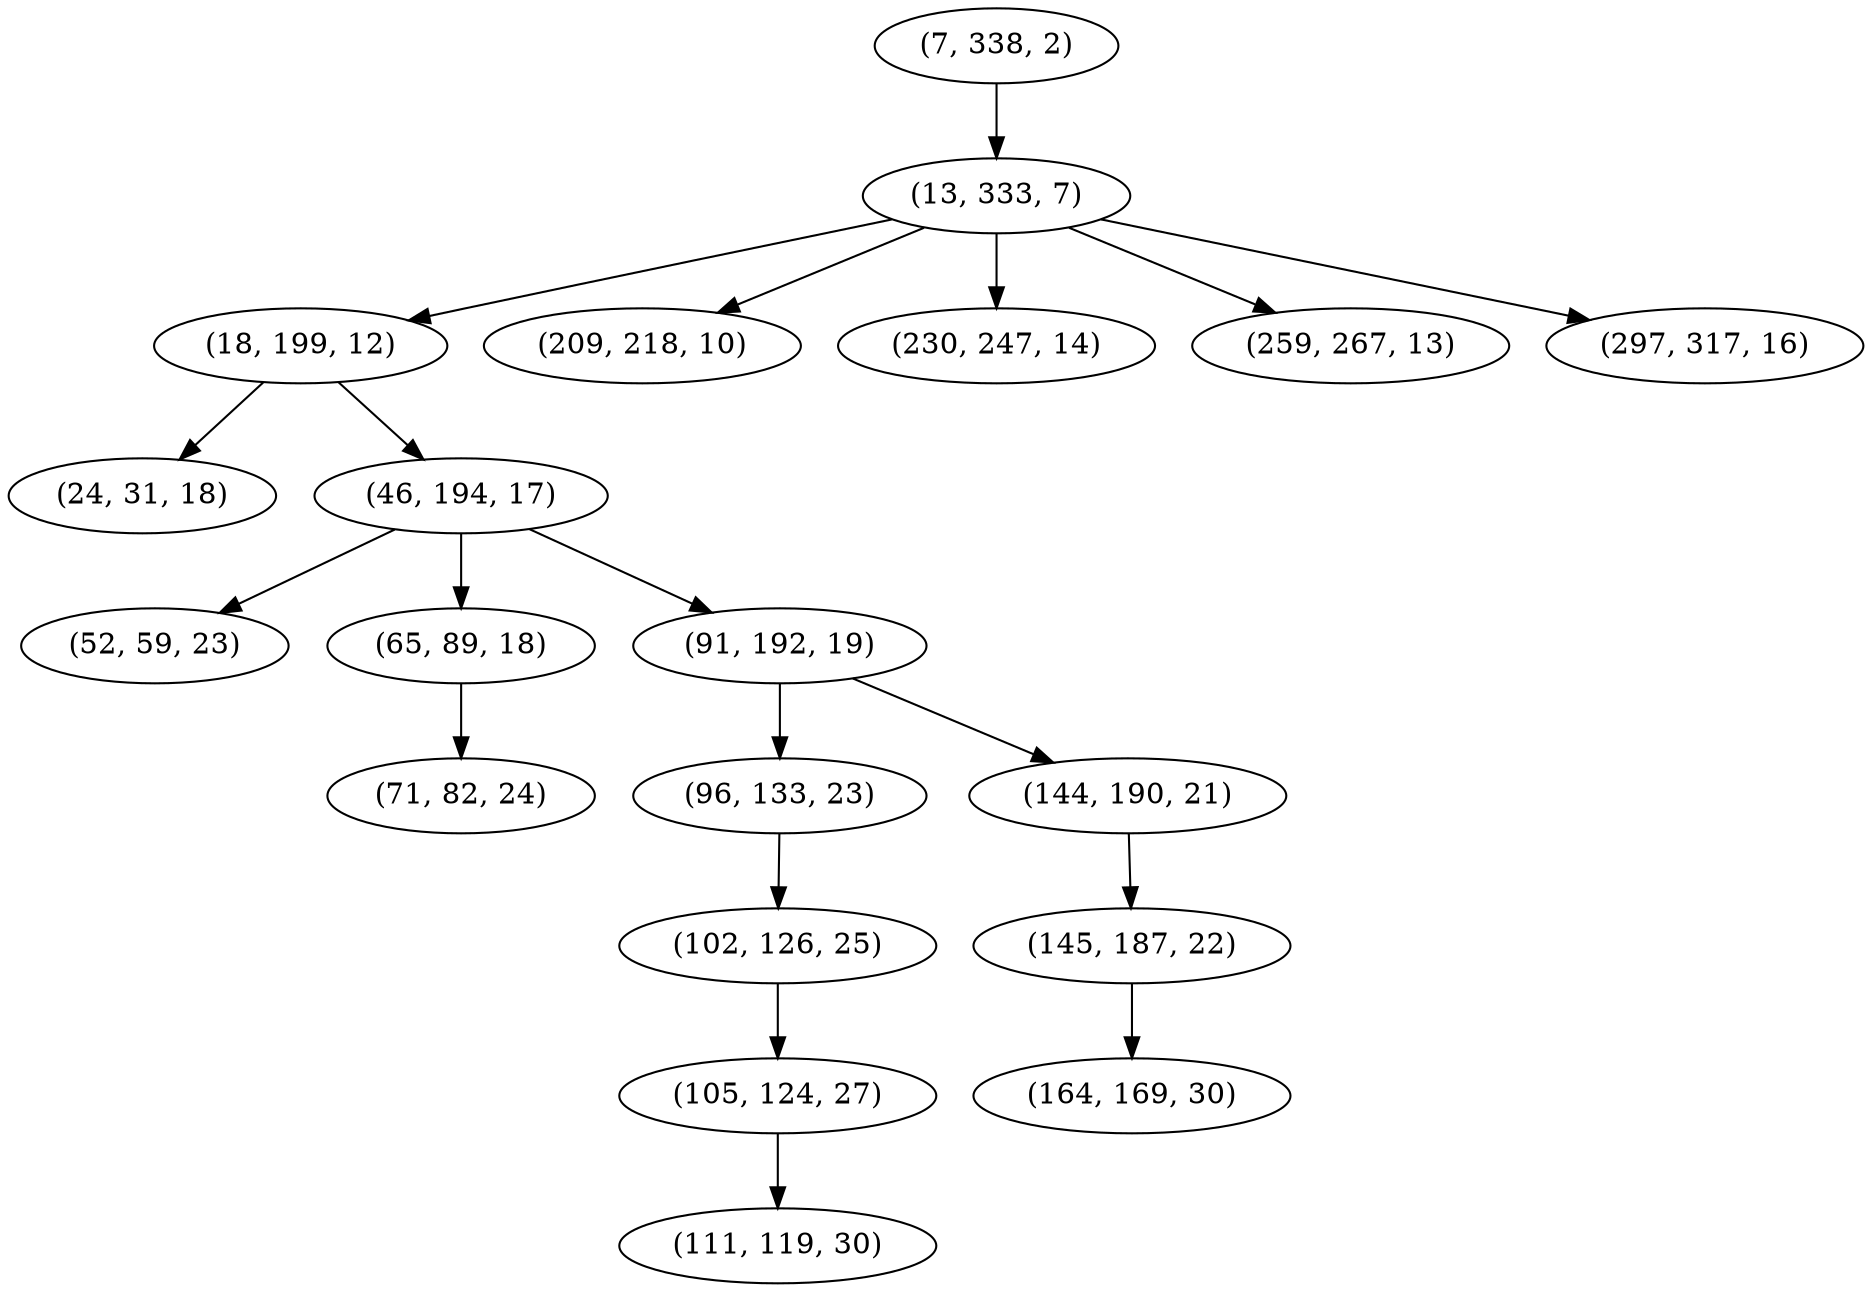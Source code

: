 digraph tree {
    "(7, 338, 2)";
    "(13, 333, 7)";
    "(18, 199, 12)";
    "(24, 31, 18)";
    "(46, 194, 17)";
    "(52, 59, 23)";
    "(65, 89, 18)";
    "(71, 82, 24)";
    "(91, 192, 19)";
    "(96, 133, 23)";
    "(102, 126, 25)";
    "(105, 124, 27)";
    "(111, 119, 30)";
    "(144, 190, 21)";
    "(145, 187, 22)";
    "(164, 169, 30)";
    "(209, 218, 10)";
    "(230, 247, 14)";
    "(259, 267, 13)";
    "(297, 317, 16)";
    "(7, 338, 2)" -> "(13, 333, 7)";
    "(13, 333, 7)" -> "(18, 199, 12)";
    "(13, 333, 7)" -> "(209, 218, 10)";
    "(13, 333, 7)" -> "(230, 247, 14)";
    "(13, 333, 7)" -> "(259, 267, 13)";
    "(13, 333, 7)" -> "(297, 317, 16)";
    "(18, 199, 12)" -> "(24, 31, 18)";
    "(18, 199, 12)" -> "(46, 194, 17)";
    "(46, 194, 17)" -> "(52, 59, 23)";
    "(46, 194, 17)" -> "(65, 89, 18)";
    "(46, 194, 17)" -> "(91, 192, 19)";
    "(65, 89, 18)" -> "(71, 82, 24)";
    "(91, 192, 19)" -> "(96, 133, 23)";
    "(91, 192, 19)" -> "(144, 190, 21)";
    "(96, 133, 23)" -> "(102, 126, 25)";
    "(102, 126, 25)" -> "(105, 124, 27)";
    "(105, 124, 27)" -> "(111, 119, 30)";
    "(144, 190, 21)" -> "(145, 187, 22)";
    "(145, 187, 22)" -> "(164, 169, 30)";
}
